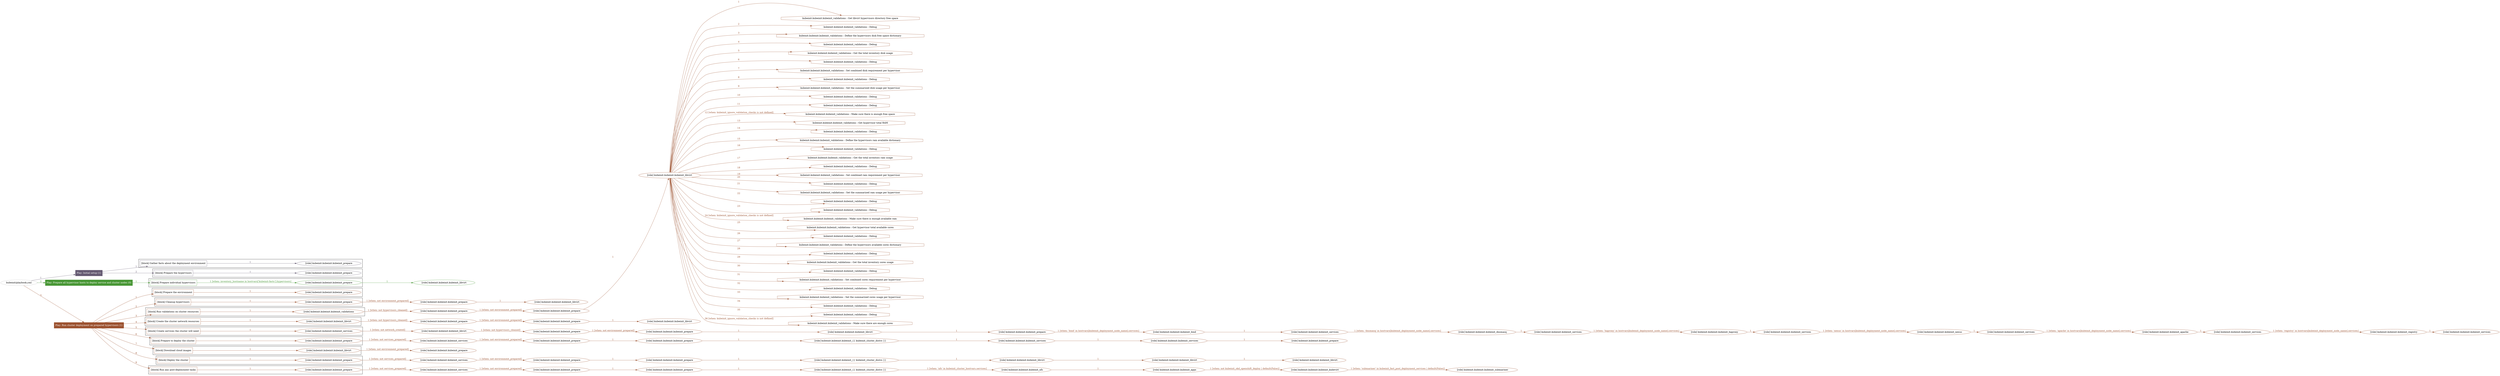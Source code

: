 digraph {
	graph [concentrate=true ordering=in rankdir=LR ratio=fill]
	edge [esep=5 sep=10]
	"kubeinit/playbook.yml" [id=root_node style=dotted]
	play_06cb0655 [label="Play: Initial setup (1)" color="#655a72" fontcolor="#ffffff" id=play_06cb0655 shape=box style=filled tooltip=localhost]
	"kubeinit/playbook.yml" -> play_06cb0655 [label="1 " color="#655a72" fontcolor="#655a72" id=edge_abfb7c88 labeltooltip="1 " tooltip="1 "]
	subgraph "kubeinit.kubeinit.kubeinit_prepare" {
		role_b481132d [label="[role] kubeinit.kubeinit.kubeinit_prepare" color="#655a72" id=role_b481132d tooltip="kubeinit.kubeinit.kubeinit_prepare"]
	}
	subgraph "kubeinit.kubeinit.kubeinit_prepare" {
		role_2afbd45f [label="[role] kubeinit.kubeinit.kubeinit_prepare" color="#655a72" id=role_2afbd45f tooltip="kubeinit.kubeinit.kubeinit_prepare"]
	}
	subgraph "Play: Initial setup (1)" {
		play_06cb0655 -> block_8814b7db [label=1 color="#655a72" fontcolor="#655a72" id=edge_dce7ced7 labeltooltip=1 tooltip=1]
		subgraph cluster_block_8814b7db {
			block_8814b7db [label="[block] Gather facts about the deployment environment" color="#655a72" id=block_8814b7db labeltooltip="Gather facts about the deployment environment" shape=box tooltip="Gather facts about the deployment environment"]
			block_8814b7db -> role_b481132d [label="1 " color="#655a72" fontcolor="#655a72" id=edge_84c3a1de labeltooltip="1 " tooltip="1 "]
		}
		play_06cb0655 -> block_f11f1587 [label=2 color="#655a72" fontcolor="#655a72" id=edge_5b2a67dd labeltooltip=2 tooltip=2]
		subgraph cluster_block_f11f1587 {
			block_f11f1587 [label="[block] Prepare the hypervisors" color="#655a72" id=block_f11f1587 labeltooltip="Prepare the hypervisors" shape=box tooltip="Prepare the hypervisors"]
			block_f11f1587 -> role_2afbd45f [label="1 " color="#655a72" fontcolor="#655a72" id=edge_c6b62986 labeltooltip="1 " tooltip="1 "]
		}
	}
	play_20852b37 [label="Play: Prepare all hypervisor hosts to deploy service and cluster nodes (0)" color="#489735" fontcolor="#ffffff" id=play_20852b37 shape=box style=filled tooltip="Play: Prepare all hypervisor hosts to deploy service and cluster nodes (0)"]
	"kubeinit/playbook.yml" -> play_20852b37 [label="2 " color="#489735" fontcolor="#489735" id=edge_76e80d58 labeltooltip="2 " tooltip="2 "]
	subgraph "kubeinit.kubeinit.kubeinit_libvirt" {
		role_3942d09e [label="[role] kubeinit.kubeinit.kubeinit_libvirt" color="#489735" id=role_3942d09e tooltip="kubeinit.kubeinit.kubeinit_libvirt"]
	}
	subgraph "kubeinit.kubeinit.kubeinit_prepare" {
		role_46132ed0 [label="[role] kubeinit.kubeinit.kubeinit_prepare" color="#489735" id=role_46132ed0 tooltip="kubeinit.kubeinit.kubeinit_prepare"]
		role_46132ed0 -> role_3942d09e [label="1 " color="#489735" fontcolor="#489735" id=edge_a2dd8644 labeltooltip="1 " tooltip="1 "]
	}
	subgraph "Play: Prepare all hypervisor hosts to deploy service and cluster nodes (0)" {
		play_20852b37 -> block_4e51b026 [label=1 color="#489735" fontcolor="#489735" id=edge_939beace labeltooltip=1 tooltip=1]
		subgraph cluster_block_4e51b026 {
			block_4e51b026 [label="[block] Prepare individual hypervisors" color="#489735" id=block_4e51b026 labeltooltip="Prepare individual hypervisors" shape=box tooltip="Prepare individual hypervisors"]
			block_4e51b026 -> role_46132ed0 [label="1 [when: inventory_hostname in hostvars['kubeinit-facts'].hypervisors]" color="#489735" fontcolor="#489735" id=edge_3cd3c00f labeltooltip="1 [when: inventory_hostname in hostvars['kubeinit-facts'].hypervisors]" tooltip="1 [when: inventory_hostname in hostvars['kubeinit-facts'].hypervisors]"]
		}
	}
	play_3168dd4a [label="Play: Run cluster deployment on prepared hypervisors (1)" color="#9c5230" fontcolor="#ffffff" id=play_3168dd4a shape=box style=filled tooltip=localhost]
	"kubeinit/playbook.yml" -> play_3168dd4a [label="3 " color="#9c5230" fontcolor="#9c5230" id=edge_352399ad labeltooltip="3 " tooltip="3 "]
	subgraph "kubeinit.kubeinit.kubeinit_prepare" {
		role_4e723cf4 [label="[role] kubeinit.kubeinit.kubeinit_prepare" color="#9c5230" id=role_4e723cf4 tooltip="kubeinit.kubeinit.kubeinit_prepare"]
	}
	subgraph "kubeinit.kubeinit.kubeinit_libvirt" {
		role_977a66a5 [label="[role] kubeinit.kubeinit.kubeinit_libvirt" color="#9c5230" id=role_977a66a5 tooltip="kubeinit.kubeinit.kubeinit_libvirt"]
	}
	subgraph "kubeinit.kubeinit.kubeinit_prepare" {
		role_f87390e6 [label="[role] kubeinit.kubeinit.kubeinit_prepare" color="#9c5230" id=role_f87390e6 tooltip="kubeinit.kubeinit.kubeinit_prepare"]
		role_f87390e6 -> role_977a66a5 [label="1 " color="#9c5230" fontcolor="#9c5230" id=edge_06575a8e labeltooltip="1 " tooltip="1 "]
	}
	subgraph "kubeinit.kubeinit.kubeinit_prepare" {
		role_55be77eb [label="[role] kubeinit.kubeinit.kubeinit_prepare" color="#9c5230" id=role_55be77eb tooltip="kubeinit.kubeinit.kubeinit_prepare"]
		role_55be77eb -> role_f87390e6 [label="1 [when: not environment_prepared]" color="#9c5230" fontcolor="#9c5230" id=edge_322aaf2e labeltooltip="1 [when: not environment_prepared]" tooltip="1 [when: not environment_prepared]"]
	}
	subgraph "kubeinit.kubeinit.kubeinit_libvirt" {
		role_d23049df [label="[role] kubeinit.kubeinit.kubeinit_libvirt" color="#9c5230" id=role_d23049df tooltip="kubeinit.kubeinit.kubeinit_libvirt"]
		task_dcf161bb [label="kubeinit.kubeinit.kubeinit_validations : Get libvirt hypervisors directory free space" color="#9c5230" id=task_dcf161bb shape=octagon tooltip="kubeinit.kubeinit.kubeinit_validations : Get libvirt hypervisors directory free space"]
		role_d23049df -> task_dcf161bb [label="1 " color="#9c5230" fontcolor="#9c5230" id=edge_b524cac2 labeltooltip="1 " tooltip="1 "]
		task_21e9766e [label="kubeinit.kubeinit.kubeinit_validations : Debug" color="#9c5230" id=task_21e9766e shape=octagon tooltip="kubeinit.kubeinit.kubeinit_validations : Debug"]
		role_d23049df -> task_21e9766e [label="2 " color="#9c5230" fontcolor="#9c5230" id=edge_a5c5672c labeltooltip="2 " tooltip="2 "]
		task_3350248a [label="kubeinit.kubeinit.kubeinit_validations : Define the hypervisors disk free space dictionary" color="#9c5230" id=task_3350248a shape=octagon tooltip="kubeinit.kubeinit.kubeinit_validations : Define the hypervisors disk free space dictionary"]
		role_d23049df -> task_3350248a [label="3 " color="#9c5230" fontcolor="#9c5230" id=edge_24615e4d labeltooltip="3 " tooltip="3 "]
		task_fca10291 [label="kubeinit.kubeinit.kubeinit_validations : Debug" color="#9c5230" id=task_fca10291 shape=octagon tooltip="kubeinit.kubeinit.kubeinit_validations : Debug"]
		role_d23049df -> task_fca10291 [label="4 " color="#9c5230" fontcolor="#9c5230" id=edge_063dbb03 labeltooltip="4 " tooltip="4 "]
		task_b97502cc [label="kubeinit.kubeinit.kubeinit_validations : Get the total inventory disk usage" color="#9c5230" id=task_b97502cc shape=octagon tooltip="kubeinit.kubeinit.kubeinit_validations : Get the total inventory disk usage"]
		role_d23049df -> task_b97502cc [label="5 " color="#9c5230" fontcolor="#9c5230" id=edge_675bf185 labeltooltip="5 " tooltip="5 "]
		task_6956f736 [label="kubeinit.kubeinit.kubeinit_validations : Debug" color="#9c5230" id=task_6956f736 shape=octagon tooltip="kubeinit.kubeinit.kubeinit_validations : Debug"]
		role_d23049df -> task_6956f736 [label="6 " color="#9c5230" fontcolor="#9c5230" id=edge_de22ba5e labeltooltip="6 " tooltip="6 "]
		task_89949f09 [label="kubeinit.kubeinit.kubeinit_validations : Set combined disk requirement per hypervisor" color="#9c5230" id=task_89949f09 shape=octagon tooltip="kubeinit.kubeinit.kubeinit_validations : Set combined disk requirement per hypervisor"]
		role_d23049df -> task_89949f09 [label="7 " color="#9c5230" fontcolor="#9c5230" id=edge_710ba89e labeltooltip="7 " tooltip="7 "]
		task_4ad01b54 [label="kubeinit.kubeinit.kubeinit_validations : Debug" color="#9c5230" id=task_4ad01b54 shape=octagon tooltip="kubeinit.kubeinit.kubeinit_validations : Debug"]
		role_d23049df -> task_4ad01b54 [label="8 " color="#9c5230" fontcolor="#9c5230" id=edge_5ba9a28d labeltooltip="8 " tooltip="8 "]
		task_95b3adee [label="kubeinit.kubeinit.kubeinit_validations : Set the summarized disk usage per hypervisor" color="#9c5230" id=task_95b3adee shape=octagon tooltip="kubeinit.kubeinit.kubeinit_validations : Set the summarized disk usage per hypervisor"]
		role_d23049df -> task_95b3adee [label="9 " color="#9c5230" fontcolor="#9c5230" id=edge_35a04e0b labeltooltip="9 " tooltip="9 "]
		task_a29d4cf3 [label="kubeinit.kubeinit.kubeinit_validations : Debug" color="#9c5230" id=task_a29d4cf3 shape=octagon tooltip="kubeinit.kubeinit.kubeinit_validations : Debug"]
		role_d23049df -> task_a29d4cf3 [label="10 " color="#9c5230" fontcolor="#9c5230" id=edge_fe061e79 labeltooltip="10 " tooltip="10 "]
		task_d31de974 [label="kubeinit.kubeinit.kubeinit_validations : Debug" color="#9c5230" id=task_d31de974 shape=octagon tooltip="kubeinit.kubeinit.kubeinit_validations : Debug"]
		role_d23049df -> task_d31de974 [label="11 " color="#9c5230" fontcolor="#9c5230" id=edge_d7a2f230 labeltooltip="11 " tooltip="11 "]
		task_4dcc8780 [label="kubeinit.kubeinit.kubeinit_validations : Make sure there is enough free space" color="#9c5230" id=task_4dcc8780 shape=octagon tooltip="kubeinit.kubeinit.kubeinit_validations : Make sure there is enough free space"]
		role_d23049df -> task_4dcc8780 [label="12 [when: kubeinit_ignore_validation_checks is not defined]" color="#9c5230" fontcolor="#9c5230" id=edge_c2340432 labeltooltip="12 [when: kubeinit_ignore_validation_checks is not defined]" tooltip="12 [when: kubeinit_ignore_validation_checks is not defined]"]
		task_2a6f581a [label="kubeinit.kubeinit.kubeinit_validations : Get hypervisor total RAM" color="#9c5230" id=task_2a6f581a shape=octagon tooltip="kubeinit.kubeinit.kubeinit_validations : Get hypervisor total RAM"]
		role_d23049df -> task_2a6f581a [label="13 " color="#9c5230" fontcolor="#9c5230" id=edge_b706750c labeltooltip="13 " tooltip="13 "]
		task_1d2697f2 [label="kubeinit.kubeinit.kubeinit_validations : Debug" color="#9c5230" id=task_1d2697f2 shape=octagon tooltip="kubeinit.kubeinit.kubeinit_validations : Debug"]
		role_d23049df -> task_1d2697f2 [label="14 " color="#9c5230" fontcolor="#9c5230" id=edge_5c97d2cb labeltooltip="14 " tooltip="14 "]
		task_de86ca05 [label="kubeinit.kubeinit.kubeinit_validations : Define the hypervisors ram available dictionary" color="#9c5230" id=task_de86ca05 shape=octagon tooltip="kubeinit.kubeinit.kubeinit_validations : Define the hypervisors ram available dictionary"]
		role_d23049df -> task_de86ca05 [label="15 " color="#9c5230" fontcolor="#9c5230" id=edge_87ce6cfd labeltooltip="15 " tooltip="15 "]
		task_23bce919 [label="kubeinit.kubeinit.kubeinit_validations : Debug" color="#9c5230" id=task_23bce919 shape=octagon tooltip="kubeinit.kubeinit.kubeinit_validations : Debug"]
		role_d23049df -> task_23bce919 [label="16 " color="#9c5230" fontcolor="#9c5230" id=edge_e4a1349d labeltooltip="16 " tooltip="16 "]
		task_f71584ee [label="kubeinit.kubeinit.kubeinit_validations : Get the total inventory ram usage" color="#9c5230" id=task_f71584ee shape=octagon tooltip="kubeinit.kubeinit.kubeinit_validations : Get the total inventory ram usage"]
		role_d23049df -> task_f71584ee [label="17 " color="#9c5230" fontcolor="#9c5230" id=edge_bf930425 labeltooltip="17 " tooltip="17 "]
		task_0d7a10b3 [label="kubeinit.kubeinit.kubeinit_validations : Debug" color="#9c5230" id=task_0d7a10b3 shape=octagon tooltip="kubeinit.kubeinit.kubeinit_validations : Debug"]
		role_d23049df -> task_0d7a10b3 [label="18 " color="#9c5230" fontcolor="#9c5230" id=edge_34aa3355 labeltooltip="18 " tooltip="18 "]
		task_2c04d13a [label="kubeinit.kubeinit.kubeinit_validations : Set combined ram requirement per hypervisor" color="#9c5230" id=task_2c04d13a shape=octagon tooltip="kubeinit.kubeinit.kubeinit_validations : Set combined ram requirement per hypervisor"]
		role_d23049df -> task_2c04d13a [label="19 " color="#9c5230" fontcolor="#9c5230" id=edge_60bb96ab labeltooltip="19 " tooltip="19 "]
		task_ffa1e860 [label="kubeinit.kubeinit.kubeinit_validations : Debug" color="#9c5230" id=task_ffa1e860 shape=octagon tooltip="kubeinit.kubeinit.kubeinit_validations : Debug"]
		role_d23049df -> task_ffa1e860 [label="20 " color="#9c5230" fontcolor="#9c5230" id=edge_8ec92d87 labeltooltip="20 " tooltip="20 "]
		task_88126bd4 [label="kubeinit.kubeinit.kubeinit_validations : Set the summarized ram usage per hypervisor" color="#9c5230" id=task_88126bd4 shape=octagon tooltip="kubeinit.kubeinit.kubeinit_validations : Set the summarized ram usage per hypervisor"]
		role_d23049df -> task_88126bd4 [label="21 " color="#9c5230" fontcolor="#9c5230" id=edge_c62fc46e labeltooltip="21 " tooltip="21 "]
		task_9620d921 [label="kubeinit.kubeinit.kubeinit_validations : Debug" color="#9c5230" id=task_9620d921 shape=octagon tooltip="kubeinit.kubeinit.kubeinit_validations : Debug"]
		role_d23049df -> task_9620d921 [label="22 " color="#9c5230" fontcolor="#9c5230" id=edge_b7c76479 labeltooltip="22 " tooltip="22 "]
		task_f6270268 [label="kubeinit.kubeinit.kubeinit_validations : Debug" color="#9c5230" id=task_f6270268 shape=octagon tooltip="kubeinit.kubeinit.kubeinit_validations : Debug"]
		role_d23049df -> task_f6270268 [label="23 " color="#9c5230" fontcolor="#9c5230" id=edge_a7c0e5a9 labeltooltip="23 " tooltip="23 "]
		task_3dba0977 [label="kubeinit.kubeinit.kubeinit_validations : Make sure there is enough available ram" color="#9c5230" id=task_3dba0977 shape=octagon tooltip="kubeinit.kubeinit.kubeinit_validations : Make sure there is enough available ram"]
		role_d23049df -> task_3dba0977 [label="24 [when: kubeinit_ignore_validation_checks is not defined]" color="#9c5230" fontcolor="#9c5230" id=edge_cce17f60 labeltooltip="24 [when: kubeinit_ignore_validation_checks is not defined]" tooltip="24 [when: kubeinit_ignore_validation_checks is not defined]"]
		task_67c89c0e [label="kubeinit.kubeinit.kubeinit_validations : Get hypervisor total available cores" color="#9c5230" id=task_67c89c0e shape=octagon tooltip="kubeinit.kubeinit.kubeinit_validations : Get hypervisor total available cores"]
		role_d23049df -> task_67c89c0e [label="25 " color="#9c5230" fontcolor="#9c5230" id=edge_219fef15 labeltooltip="25 " tooltip="25 "]
		task_9e56fd2d [label="kubeinit.kubeinit.kubeinit_validations : Debug" color="#9c5230" id=task_9e56fd2d shape=octagon tooltip="kubeinit.kubeinit.kubeinit_validations : Debug"]
		role_d23049df -> task_9e56fd2d [label="26 " color="#9c5230" fontcolor="#9c5230" id=edge_619f0a9e labeltooltip="26 " tooltip="26 "]
		task_d9f50d62 [label="kubeinit.kubeinit.kubeinit_validations : Define the hypervisors available cores dictionary" color="#9c5230" id=task_d9f50d62 shape=octagon tooltip="kubeinit.kubeinit.kubeinit_validations : Define the hypervisors available cores dictionary"]
		role_d23049df -> task_d9f50d62 [label="27 " color="#9c5230" fontcolor="#9c5230" id=edge_e3792b28 labeltooltip="27 " tooltip="27 "]
		task_6039f83f [label="kubeinit.kubeinit.kubeinit_validations : Debug" color="#9c5230" id=task_6039f83f shape=octagon tooltip="kubeinit.kubeinit.kubeinit_validations : Debug"]
		role_d23049df -> task_6039f83f [label="28 " color="#9c5230" fontcolor="#9c5230" id=edge_247cd515 labeltooltip="28 " tooltip="28 "]
		task_5bb58653 [label="kubeinit.kubeinit.kubeinit_validations : Get the total inventory cores usage" color="#9c5230" id=task_5bb58653 shape=octagon tooltip="kubeinit.kubeinit.kubeinit_validations : Get the total inventory cores usage"]
		role_d23049df -> task_5bb58653 [label="29 " color="#9c5230" fontcolor="#9c5230" id=edge_e8067d31 labeltooltip="29 " tooltip="29 "]
		task_d2dc3a6e [label="kubeinit.kubeinit.kubeinit_validations : Debug" color="#9c5230" id=task_d2dc3a6e shape=octagon tooltip="kubeinit.kubeinit.kubeinit_validations : Debug"]
		role_d23049df -> task_d2dc3a6e [label="30 " color="#9c5230" fontcolor="#9c5230" id=edge_94c4f174 labeltooltip="30 " tooltip="30 "]
		task_08836ee5 [label="kubeinit.kubeinit.kubeinit_validations : Set combined cores requirement per hypervisor" color="#9c5230" id=task_08836ee5 shape=octagon tooltip="kubeinit.kubeinit.kubeinit_validations : Set combined cores requirement per hypervisor"]
		role_d23049df -> task_08836ee5 [label="31 " color="#9c5230" fontcolor="#9c5230" id=edge_a4b935b1 labeltooltip="31 " tooltip="31 "]
		task_d18800ab [label="kubeinit.kubeinit.kubeinit_validations : Debug" color="#9c5230" id=task_d18800ab shape=octagon tooltip="kubeinit.kubeinit.kubeinit_validations : Debug"]
		role_d23049df -> task_d18800ab [label="32 " color="#9c5230" fontcolor="#9c5230" id=edge_f0ff7008 labeltooltip="32 " tooltip="32 "]
		task_bc43d0be [label="kubeinit.kubeinit.kubeinit_validations : Set the summarized cores usage per hypervisor" color="#9c5230" id=task_bc43d0be shape=octagon tooltip="kubeinit.kubeinit.kubeinit_validations : Set the summarized cores usage per hypervisor"]
		role_d23049df -> task_bc43d0be [label="33 " color="#9c5230" fontcolor="#9c5230" id=edge_cfa7a81a labeltooltip="33 " tooltip="33 "]
		task_802f2b50 [label="kubeinit.kubeinit.kubeinit_validations : Debug" color="#9c5230" id=task_802f2b50 shape=octagon tooltip="kubeinit.kubeinit.kubeinit_validations : Debug"]
		role_d23049df -> task_802f2b50 [label="34 " color="#9c5230" fontcolor="#9c5230" id=edge_3e57c225 labeltooltip="34 " tooltip="34 "]
		task_a1d2c43f [label="kubeinit.kubeinit.kubeinit_validations : Debug" color="#9c5230" id=task_a1d2c43f shape=octagon tooltip="kubeinit.kubeinit.kubeinit_validations : Debug"]
		role_d23049df -> task_a1d2c43f [label="35 " color="#9c5230" fontcolor="#9c5230" id=edge_59c88b39 labeltooltip="35 " tooltip="35 "]
		task_cee2a171 [label="kubeinit.kubeinit.kubeinit_validations : Make sure there are enough cores" color="#9c5230" id=task_cee2a171 shape=octagon tooltip="kubeinit.kubeinit.kubeinit_validations : Make sure there are enough cores"]
		role_d23049df -> task_cee2a171 [label="36 [when: kubeinit_ignore_validation_checks is not defined]" color="#9c5230" fontcolor="#9c5230" id=edge_60ff037c labeltooltip="36 [when: kubeinit_ignore_validation_checks is not defined]" tooltip="36 [when: kubeinit_ignore_validation_checks is not defined]"]
	}
	subgraph "kubeinit.kubeinit.kubeinit_prepare" {
		role_3fb4d1a4 [label="[role] kubeinit.kubeinit.kubeinit_prepare" color="#9c5230" id=role_3fb4d1a4 tooltip="kubeinit.kubeinit.kubeinit_prepare"]
		role_3fb4d1a4 -> role_d23049df [label="1 " color="#9c5230" fontcolor="#9c5230" id=edge_cfb98bde labeltooltip="1 " tooltip="1 "]
	}
	subgraph "kubeinit.kubeinit.kubeinit_prepare" {
		role_fff46bf7 [label="[role] kubeinit.kubeinit.kubeinit_prepare" color="#9c5230" id=role_fff46bf7 tooltip="kubeinit.kubeinit.kubeinit_prepare"]
		role_fff46bf7 -> role_3fb4d1a4 [label="1 [when: not environment_prepared]" color="#9c5230" fontcolor="#9c5230" id=edge_d8fe5dda labeltooltip="1 [when: not environment_prepared]" tooltip="1 [when: not environment_prepared]"]
	}
	subgraph "kubeinit.kubeinit.kubeinit_validations" {
		role_1f2dcf14 [label="[role] kubeinit.kubeinit.kubeinit_validations" color="#9c5230" id=role_1f2dcf14 tooltip="kubeinit.kubeinit.kubeinit_validations"]
		role_1f2dcf14 -> role_fff46bf7 [label="1 [when: not hypervisors_cleaned]" color="#9c5230" fontcolor="#9c5230" id=edge_9998a08d labeltooltip="1 [when: not hypervisors_cleaned]" tooltip="1 [when: not hypervisors_cleaned]"]
	}
	subgraph "kubeinit.kubeinit.kubeinit_libvirt" {
		role_03dfbd75 [label="[role] kubeinit.kubeinit.kubeinit_libvirt" color="#9c5230" id=role_03dfbd75 tooltip="kubeinit.kubeinit.kubeinit_libvirt"]
	}
	subgraph "kubeinit.kubeinit.kubeinit_prepare" {
		role_b5da3ec0 [label="[role] kubeinit.kubeinit.kubeinit_prepare" color="#9c5230" id=role_b5da3ec0 tooltip="kubeinit.kubeinit.kubeinit_prepare"]
		role_b5da3ec0 -> role_03dfbd75 [label="1 " color="#9c5230" fontcolor="#9c5230" id=edge_cbb12d16 labeltooltip="1 " tooltip="1 "]
	}
	subgraph "kubeinit.kubeinit.kubeinit_prepare" {
		role_6a9066c7 [label="[role] kubeinit.kubeinit.kubeinit_prepare" color="#9c5230" id=role_6a9066c7 tooltip="kubeinit.kubeinit.kubeinit_prepare"]
		role_6a9066c7 -> role_b5da3ec0 [label="1 [when: not environment_prepared]" color="#9c5230" fontcolor="#9c5230" id=edge_5b89ee66 labeltooltip="1 [when: not environment_prepared]" tooltip="1 [when: not environment_prepared]"]
	}
	subgraph "kubeinit.kubeinit.kubeinit_libvirt" {
		role_62c261a6 [label="[role] kubeinit.kubeinit.kubeinit_libvirt" color="#9c5230" id=role_62c261a6 tooltip="kubeinit.kubeinit.kubeinit_libvirt"]
		role_62c261a6 -> role_6a9066c7 [label="1 [when: not hypervisors_cleaned]" color="#9c5230" fontcolor="#9c5230" id=edge_49592b71 labeltooltip="1 [when: not hypervisors_cleaned]" tooltip="1 [when: not hypervisors_cleaned]"]
	}
	subgraph "kubeinit.kubeinit.kubeinit_services" {
		role_3b1ef399 [label="[role] kubeinit.kubeinit.kubeinit_services" color="#9c5230" id=role_3b1ef399 tooltip="kubeinit.kubeinit.kubeinit_services"]
	}
	subgraph "kubeinit.kubeinit.kubeinit_registry" {
		role_a2981e2a [label="[role] kubeinit.kubeinit.kubeinit_registry" color="#9c5230" id=role_a2981e2a tooltip="kubeinit.kubeinit.kubeinit_registry"]
		role_a2981e2a -> role_3b1ef399 [label="1 " color="#9c5230" fontcolor="#9c5230" id=edge_80baf1a3 labeltooltip="1 " tooltip="1 "]
	}
	subgraph "kubeinit.kubeinit.kubeinit_services" {
		role_d974b900 [label="[role] kubeinit.kubeinit.kubeinit_services" color="#9c5230" id=role_d974b900 tooltip="kubeinit.kubeinit.kubeinit_services"]
		role_d974b900 -> role_a2981e2a [label="1 [when: 'registry' in hostvars[kubeinit_deployment_node_name].services]" color="#9c5230" fontcolor="#9c5230" id=edge_e1e27349 labeltooltip="1 [when: 'registry' in hostvars[kubeinit_deployment_node_name].services]" tooltip="1 [when: 'registry' in hostvars[kubeinit_deployment_node_name].services]"]
	}
	subgraph "kubeinit.kubeinit.kubeinit_apache" {
		role_67227eb7 [label="[role] kubeinit.kubeinit.kubeinit_apache" color="#9c5230" id=role_67227eb7 tooltip="kubeinit.kubeinit.kubeinit_apache"]
		role_67227eb7 -> role_d974b900 [label="1 " color="#9c5230" fontcolor="#9c5230" id=edge_eb32f25d labeltooltip="1 " tooltip="1 "]
	}
	subgraph "kubeinit.kubeinit.kubeinit_services" {
		role_ed2b20ce [label="[role] kubeinit.kubeinit.kubeinit_services" color="#9c5230" id=role_ed2b20ce tooltip="kubeinit.kubeinit.kubeinit_services"]
		role_ed2b20ce -> role_67227eb7 [label="1 [when: 'apache' in hostvars[kubeinit_deployment_node_name].services]" color="#9c5230" fontcolor="#9c5230" id=edge_c49f6a5d labeltooltip="1 [when: 'apache' in hostvars[kubeinit_deployment_node_name].services]" tooltip="1 [when: 'apache' in hostvars[kubeinit_deployment_node_name].services]"]
	}
	subgraph "kubeinit.kubeinit.kubeinit_nexus" {
		role_77520e13 [label="[role] kubeinit.kubeinit.kubeinit_nexus" color="#9c5230" id=role_77520e13 tooltip="kubeinit.kubeinit.kubeinit_nexus"]
		role_77520e13 -> role_ed2b20ce [label="1 " color="#9c5230" fontcolor="#9c5230" id=edge_d8785fe9 labeltooltip="1 " tooltip="1 "]
	}
	subgraph "kubeinit.kubeinit.kubeinit_services" {
		role_e2929599 [label="[role] kubeinit.kubeinit.kubeinit_services" color="#9c5230" id=role_e2929599 tooltip="kubeinit.kubeinit.kubeinit_services"]
		role_e2929599 -> role_77520e13 [label="1 [when: 'nexus' in hostvars[kubeinit_deployment_node_name].services]" color="#9c5230" fontcolor="#9c5230" id=edge_933fbf6c labeltooltip="1 [when: 'nexus' in hostvars[kubeinit_deployment_node_name].services]" tooltip="1 [when: 'nexus' in hostvars[kubeinit_deployment_node_name].services]"]
	}
	subgraph "kubeinit.kubeinit.kubeinit_haproxy" {
		role_ccdf41de [label="[role] kubeinit.kubeinit.kubeinit_haproxy" color="#9c5230" id=role_ccdf41de tooltip="kubeinit.kubeinit.kubeinit_haproxy"]
		role_ccdf41de -> role_e2929599 [label="1 " color="#9c5230" fontcolor="#9c5230" id=edge_d12b2cef labeltooltip="1 " tooltip="1 "]
	}
	subgraph "kubeinit.kubeinit.kubeinit_services" {
		role_8ab09e53 [label="[role] kubeinit.kubeinit.kubeinit_services" color="#9c5230" id=role_8ab09e53 tooltip="kubeinit.kubeinit.kubeinit_services"]
		role_8ab09e53 -> role_ccdf41de [label="1 [when: 'haproxy' in hostvars[kubeinit_deployment_node_name].services]" color="#9c5230" fontcolor="#9c5230" id=edge_dd3ccc6e labeltooltip="1 [when: 'haproxy' in hostvars[kubeinit_deployment_node_name].services]" tooltip="1 [when: 'haproxy' in hostvars[kubeinit_deployment_node_name].services]"]
	}
	subgraph "kubeinit.kubeinit.kubeinit_dnsmasq" {
		role_5fa581db [label="[role] kubeinit.kubeinit.kubeinit_dnsmasq" color="#9c5230" id=role_5fa581db tooltip="kubeinit.kubeinit.kubeinit_dnsmasq"]
		role_5fa581db -> role_8ab09e53 [label="1 " color="#9c5230" fontcolor="#9c5230" id=edge_e596de7f labeltooltip="1 " tooltip="1 "]
	}
	subgraph "kubeinit.kubeinit.kubeinit_services" {
		role_dc8696d3 [label="[role] kubeinit.kubeinit.kubeinit_services" color="#9c5230" id=role_dc8696d3 tooltip="kubeinit.kubeinit.kubeinit_services"]
		role_dc8696d3 -> role_5fa581db [label="1 [when: 'dnsmasq' in hostvars[kubeinit_deployment_node_name].services]" color="#9c5230" fontcolor="#9c5230" id=edge_978fbd76 labeltooltip="1 [when: 'dnsmasq' in hostvars[kubeinit_deployment_node_name].services]" tooltip="1 [when: 'dnsmasq' in hostvars[kubeinit_deployment_node_name].services]"]
	}
	subgraph "kubeinit.kubeinit.kubeinit_bind" {
		role_c2fabf8b [label="[role] kubeinit.kubeinit.kubeinit_bind" color="#9c5230" id=role_c2fabf8b tooltip="kubeinit.kubeinit.kubeinit_bind"]
		role_c2fabf8b -> role_dc8696d3 [label="1 " color="#9c5230" fontcolor="#9c5230" id=edge_4633446d labeltooltip="1 " tooltip="1 "]
	}
	subgraph "kubeinit.kubeinit.kubeinit_prepare" {
		role_5eda69d6 [label="[role] kubeinit.kubeinit.kubeinit_prepare" color="#9c5230" id=role_5eda69d6 tooltip="kubeinit.kubeinit.kubeinit_prepare"]
		role_5eda69d6 -> role_c2fabf8b [label="1 [when: 'bind' in hostvars[kubeinit_deployment_node_name].services]" color="#9c5230" fontcolor="#9c5230" id=edge_28a84681 labeltooltip="1 [when: 'bind' in hostvars[kubeinit_deployment_node_name].services]" tooltip="1 [when: 'bind' in hostvars[kubeinit_deployment_node_name].services]"]
	}
	subgraph "kubeinit.kubeinit.kubeinit_libvirt" {
		role_df24d996 [label="[role] kubeinit.kubeinit.kubeinit_libvirt" color="#9c5230" id=role_df24d996 tooltip="kubeinit.kubeinit.kubeinit_libvirt"]
		role_df24d996 -> role_5eda69d6 [label="1 " color="#9c5230" fontcolor="#9c5230" id=edge_e1b1b894 labeltooltip="1 " tooltip="1 "]
	}
	subgraph "kubeinit.kubeinit.kubeinit_prepare" {
		role_46aff5ed [label="[role] kubeinit.kubeinit.kubeinit_prepare" color="#9c5230" id=role_46aff5ed tooltip="kubeinit.kubeinit.kubeinit_prepare"]
		role_46aff5ed -> role_df24d996 [label="1 " color="#9c5230" fontcolor="#9c5230" id=edge_cdb3ba5c labeltooltip="1 " tooltip="1 "]
	}
	subgraph "kubeinit.kubeinit.kubeinit_prepare" {
		role_08298644 [label="[role] kubeinit.kubeinit.kubeinit_prepare" color="#9c5230" id=role_08298644 tooltip="kubeinit.kubeinit.kubeinit_prepare"]
		role_08298644 -> role_46aff5ed [label="1 [when: not environment_prepared]" color="#9c5230" fontcolor="#9c5230" id=edge_19570e93 labeltooltip="1 [when: not environment_prepared]" tooltip="1 [when: not environment_prepared]"]
	}
	subgraph "kubeinit.kubeinit.kubeinit_libvirt" {
		role_1e291213 [label="[role] kubeinit.kubeinit.kubeinit_libvirt" color="#9c5230" id=role_1e291213 tooltip="kubeinit.kubeinit.kubeinit_libvirt"]
		role_1e291213 -> role_08298644 [label="1 [when: not hypervisors_cleaned]" color="#9c5230" fontcolor="#9c5230" id=edge_ed6045f6 labeltooltip="1 [when: not hypervisors_cleaned]" tooltip="1 [when: not hypervisors_cleaned]"]
	}
	subgraph "kubeinit.kubeinit.kubeinit_services" {
		role_457b73cc [label="[role] kubeinit.kubeinit.kubeinit_services" color="#9c5230" id=role_457b73cc tooltip="kubeinit.kubeinit.kubeinit_services"]
		role_457b73cc -> role_1e291213 [label="1 [when: not network_created]" color="#9c5230" fontcolor="#9c5230" id=edge_4a6c1f2d labeltooltip="1 [when: not network_created]" tooltip="1 [when: not network_created]"]
	}
	subgraph "kubeinit.kubeinit.kubeinit_prepare" {
		role_b19f151e [label="[role] kubeinit.kubeinit.kubeinit_prepare" color="#9c5230" id=role_b19f151e tooltip="kubeinit.kubeinit.kubeinit_prepare"]
	}
	subgraph "kubeinit.kubeinit.kubeinit_services" {
		role_f2eb854f [label="[role] kubeinit.kubeinit.kubeinit_services" color="#9c5230" id=role_f2eb854f tooltip="kubeinit.kubeinit.kubeinit_services"]
		role_f2eb854f -> role_b19f151e [label="1 " color="#9c5230" fontcolor="#9c5230" id=edge_d475a754 labeltooltip="1 " tooltip="1 "]
	}
	subgraph "kubeinit.kubeinit.kubeinit_services" {
		role_86f2f14b [label="[role] kubeinit.kubeinit.kubeinit_services" color="#9c5230" id=role_86f2f14b tooltip="kubeinit.kubeinit.kubeinit_services"]
		role_86f2f14b -> role_f2eb854f [label="1 " color="#9c5230" fontcolor="#9c5230" id=edge_e37db4eb labeltooltip="1 " tooltip="1 "]
	}
	subgraph "kubeinit.kubeinit.kubeinit_{{ kubeinit_cluster_distro }}" {
		role_96286217 [label="[role] kubeinit.kubeinit.kubeinit_{{ kubeinit_cluster_distro }}" color="#9c5230" id=role_96286217 tooltip="kubeinit.kubeinit.kubeinit_{{ kubeinit_cluster_distro }}"]
		role_96286217 -> role_86f2f14b [label="1 " color="#9c5230" fontcolor="#9c5230" id=edge_b0561564 labeltooltip="1 " tooltip="1 "]
	}
	subgraph "kubeinit.kubeinit.kubeinit_prepare" {
		role_c2226423 [label="[role] kubeinit.kubeinit.kubeinit_prepare" color="#9c5230" id=role_c2226423 tooltip="kubeinit.kubeinit.kubeinit_prepare"]
		role_c2226423 -> role_96286217 [label="1 " color="#9c5230" fontcolor="#9c5230" id=edge_d6a85d29 labeltooltip="1 " tooltip="1 "]
	}
	subgraph "kubeinit.kubeinit.kubeinit_prepare" {
		role_a59a2d8f [label="[role] kubeinit.kubeinit.kubeinit_prepare" color="#9c5230" id=role_a59a2d8f tooltip="kubeinit.kubeinit.kubeinit_prepare"]
		role_a59a2d8f -> role_c2226423 [label="1 " color="#9c5230" fontcolor="#9c5230" id=edge_2e2cea70 labeltooltip="1 " tooltip="1 "]
	}
	subgraph "kubeinit.kubeinit.kubeinit_services" {
		role_759ea79c [label="[role] kubeinit.kubeinit.kubeinit_services" color="#9c5230" id=role_759ea79c tooltip="kubeinit.kubeinit.kubeinit_services"]
		role_759ea79c -> role_a59a2d8f [label="1 [when: not environment_prepared]" color="#9c5230" fontcolor="#9c5230" id=edge_06f2f6f9 labeltooltip="1 [when: not environment_prepared]" tooltip="1 [when: not environment_prepared]"]
	}
	subgraph "kubeinit.kubeinit.kubeinit_prepare" {
		role_f8e94d42 [label="[role] kubeinit.kubeinit.kubeinit_prepare" color="#9c5230" id=role_f8e94d42 tooltip="kubeinit.kubeinit.kubeinit_prepare"]
		role_f8e94d42 -> role_759ea79c [label="1 [when: not services_prepared]" color="#9c5230" fontcolor="#9c5230" id=edge_2724aeef labeltooltip="1 [when: not services_prepared]" tooltip="1 [when: not services_prepared]"]
	}
	subgraph "kubeinit.kubeinit.kubeinit_prepare" {
		role_c030fb36 [label="[role] kubeinit.kubeinit.kubeinit_prepare" color="#9c5230" id=role_c030fb36 tooltip="kubeinit.kubeinit.kubeinit_prepare"]
	}
	subgraph "kubeinit.kubeinit.kubeinit_libvirt" {
		role_81eb8591 [label="[role] kubeinit.kubeinit.kubeinit_libvirt" color="#9c5230" id=role_81eb8591 tooltip="kubeinit.kubeinit.kubeinit_libvirt"]
		role_81eb8591 -> role_c030fb36 [label="1 [when: not environment_prepared]" color="#9c5230" fontcolor="#9c5230" id=edge_dbf41895 labeltooltip="1 [when: not environment_prepared]" tooltip="1 [when: not environment_prepared]"]
	}
	subgraph "kubeinit.kubeinit.kubeinit_libvirt" {
		role_2722170f [label="[role] kubeinit.kubeinit.kubeinit_libvirt" color="#9c5230" id=role_2722170f tooltip="kubeinit.kubeinit.kubeinit_libvirt"]
	}
	subgraph "kubeinit.kubeinit.kubeinit_libvirt" {
		role_0da8eee9 [label="[role] kubeinit.kubeinit.kubeinit_libvirt" color="#9c5230" id=role_0da8eee9 tooltip="kubeinit.kubeinit.kubeinit_libvirt"]
		role_0da8eee9 -> role_2722170f [label="1 " color="#9c5230" fontcolor="#9c5230" id=edge_27953112 labeltooltip="1 " tooltip="1 "]
	}
	subgraph "kubeinit.kubeinit.kubeinit_libvirt" {
		role_4d195f1e [label="[role] kubeinit.kubeinit.kubeinit_libvirt" color="#9c5230" id=role_4d195f1e tooltip="kubeinit.kubeinit.kubeinit_libvirt"]
		role_4d195f1e -> role_0da8eee9 [label="1 " color="#9c5230" fontcolor="#9c5230" id=edge_340a673f labeltooltip="1 " tooltip="1 "]
	}
	subgraph "kubeinit.kubeinit.kubeinit_{{ kubeinit_cluster_distro }}" {
		role_a42efe81 [label="[role] kubeinit.kubeinit.kubeinit_{{ kubeinit_cluster_distro }}" color="#9c5230" id=role_a42efe81 tooltip="kubeinit.kubeinit.kubeinit_{{ kubeinit_cluster_distro }}"]
		role_a42efe81 -> role_4d195f1e [label="1 " color="#9c5230" fontcolor="#9c5230" id=edge_11a8ec08 labeltooltip="1 " tooltip="1 "]
	}
	subgraph "kubeinit.kubeinit.kubeinit_prepare" {
		role_37d21c80 [label="[role] kubeinit.kubeinit.kubeinit_prepare" color="#9c5230" id=role_37d21c80 tooltip="kubeinit.kubeinit.kubeinit_prepare"]
		role_37d21c80 -> role_a42efe81 [label="1 " color="#9c5230" fontcolor="#9c5230" id=edge_85a8b9b6 labeltooltip="1 " tooltip="1 "]
	}
	subgraph "kubeinit.kubeinit.kubeinit_prepare" {
		role_cf1a59bd [label="[role] kubeinit.kubeinit.kubeinit_prepare" color="#9c5230" id=role_cf1a59bd tooltip="kubeinit.kubeinit.kubeinit_prepare"]
		role_cf1a59bd -> role_37d21c80 [label="1 " color="#9c5230" fontcolor="#9c5230" id=edge_ebea8311 labeltooltip="1 " tooltip="1 "]
	}
	subgraph "kubeinit.kubeinit.kubeinit_services" {
		role_e3a8323b [label="[role] kubeinit.kubeinit.kubeinit_services" color="#9c5230" id=role_e3a8323b tooltip="kubeinit.kubeinit.kubeinit_services"]
		role_e3a8323b -> role_cf1a59bd [label="1 [when: not environment_prepared]" color="#9c5230" fontcolor="#9c5230" id=edge_cbbf1661 labeltooltip="1 [when: not environment_prepared]" tooltip="1 [when: not environment_prepared]"]
	}
	subgraph "kubeinit.kubeinit.kubeinit_prepare" {
		role_ea5a8d48 [label="[role] kubeinit.kubeinit.kubeinit_prepare" color="#9c5230" id=role_ea5a8d48 tooltip="kubeinit.kubeinit.kubeinit_prepare"]
		role_ea5a8d48 -> role_e3a8323b [label="1 [when: not services_prepared]" color="#9c5230" fontcolor="#9c5230" id=edge_6c8f36e4 labeltooltip="1 [when: not services_prepared]" tooltip="1 [when: not services_prepared]"]
	}
	subgraph "kubeinit.kubeinit.kubeinit_submariner" {
		role_b9b4aec6 [label="[role] kubeinit.kubeinit.kubeinit_submariner" color="#9c5230" id=role_b9b4aec6 tooltip="kubeinit.kubeinit.kubeinit_submariner"]
	}
	subgraph "kubeinit.kubeinit.kubeinit_kubevirt" {
		role_3740d842 [label="[role] kubeinit.kubeinit.kubeinit_kubevirt" color="#9c5230" id=role_3740d842 tooltip="kubeinit.kubeinit.kubeinit_kubevirt"]
		role_3740d842 -> role_b9b4aec6 [label="1 [when: 'submariner' in kubeinit_fact_post_deployment_services | default(False)]" color="#9c5230" fontcolor="#9c5230" id=edge_53ebc7d6 labeltooltip="1 [when: 'submariner' in kubeinit_fact_post_deployment_services | default(False)]" tooltip="1 [when: 'submariner' in kubeinit_fact_post_deployment_services | default(False)]"]
	}
	subgraph "kubeinit.kubeinit.kubeinit_apps" {
		role_f48578b6 [label="[role] kubeinit.kubeinit.kubeinit_apps" color="#9c5230" id=role_f48578b6 tooltip="kubeinit.kubeinit.kubeinit_apps"]
		role_f48578b6 -> role_3740d842 [label="1 [when: not kubeinit_okd_openshift_deploy | default(False)]" color="#9c5230" fontcolor="#9c5230" id=edge_f6bb1755 labeltooltip="1 [when: not kubeinit_okd_openshift_deploy | default(False)]" tooltip="1 [when: not kubeinit_okd_openshift_deploy | default(False)]"]
	}
	subgraph "kubeinit.kubeinit.kubeinit_nfs" {
		role_ddab0dc6 [label="[role] kubeinit.kubeinit.kubeinit_nfs" color="#9c5230" id=role_ddab0dc6 tooltip="kubeinit.kubeinit.kubeinit_nfs"]
		role_ddab0dc6 -> role_f48578b6 [label="1 " color="#9c5230" fontcolor="#9c5230" id=edge_8e3e4dac labeltooltip="1 " tooltip="1 "]
	}
	subgraph "kubeinit.kubeinit.kubeinit_{{ kubeinit_cluster_distro }}" {
		role_9ac3f2f9 [label="[role] kubeinit.kubeinit.kubeinit_{{ kubeinit_cluster_distro }}" color="#9c5230" id=role_9ac3f2f9 tooltip="kubeinit.kubeinit.kubeinit_{{ kubeinit_cluster_distro }}"]
		role_9ac3f2f9 -> role_ddab0dc6 [label="1 [when: 'nfs' in kubeinit_cluster_hostvars.services]" color="#9c5230" fontcolor="#9c5230" id=edge_6da15335 labeltooltip="1 [when: 'nfs' in kubeinit_cluster_hostvars.services]" tooltip="1 [when: 'nfs' in kubeinit_cluster_hostvars.services]"]
	}
	subgraph "kubeinit.kubeinit.kubeinit_prepare" {
		role_61c6571e [label="[role] kubeinit.kubeinit.kubeinit_prepare" color="#9c5230" id=role_61c6571e tooltip="kubeinit.kubeinit.kubeinit_prepare"]
		role_61c6571e -> role_9ac3f2f9 [label="1 " color="#9c5230" fontcolor="#9c5230" id=edge_1a03029e labeltooltip="1 " tooltip="1 "]
	}
	subgraph "kubeinit.kubeinit.kubeinit_prepare" {
		role_18cd1467 [label="[role] kubeinit.kubeinit.kubeinit_prepare" color="#9c5230" id=role_18cd1467 tooltip="kubeinit.kubeinit.kubeinit_prepare"]
		role_18cd1467 -> role_61c6571e [label="1 " color="#9c5230" fontcolor="#9c5230" id=edge_520c60b1 labeltooltip="1 " tooltip="1 "]
	}
	subgraph "kubeinit.kubeinit.kubeinit_services" {
		role_b21b8a04 [label="[role] kubeinit.kubeinit.kubeinit_services" color="#9c5230" id=role_b21b8a04 tooltip="kubeinit.kubeinit.kubeinit_services"]
		role_b21b8a04 -> role_18cd1467 [label="1 [when: not environment_prepared]" color="#9c5230" fontcolor="#9c5230" id=edge_04669f5d labeltooltip="1 [when: not environment_prepared]" tooltip="1 [when: not environment_prepared]"]
	}
	subgraph "kubeinit.kubeinit.kubeinit_prepare" {
		role_d0cfb50d [label="[role] kubeinit.kubeinit.kubeinit_prepare" color="#9c5230" id=role_d0cfb50d tooltip="kubeinit.kubeinit.kubeinit_prepare"]
		role_d0cfb50d -> role_b21b8a04 [label="1 [when: not services_prepared]" color="#9c5230" fontcolor="#9c5230" id=edge_5ac95d0e labeltooltip="1 [when: not services_prepared]" tooltip="1 [when: not services_prepared]"]
	}
	subgraph "Play: Run cluster deployment on prepared hypervisors (1)" {
		play_3168dd4a -> block_077cf86a [label=1 color="#9c5230" fontcolor="#9c5230" id=edge_d63ce753 labeltooltip=1 tooltip=1]
		subgraph cluster_block_077cf86a {
			block_077cf86a [label="[block] Prepare the environment" color="#9c5230" id=block_077cf86a labeltooltip="Prepare the environment" shape=box tooltip="Prepare the environment"]
			block_077cf86a -> role_4e723cf4 [label="1 " color="#9c5230" fontcolor="#9c5230" id=edge_69aaf012 labeltooltip="1 " tooltip="1 "]
		}
		play_3168dd4a -> block_00259114 [label=2 color="#9c5230" fontcolor="#9c5230" id=edge_8f736f17 labeltooltip=2 tooltip=2]
		subgraph cluster_block_00259114 {
			block_00259114 [label="[block] Cleanup hypervisors" color="#9c5230" id=block_00259114 labeltooltip="Cleanup hypervisors" shape=box tooltip="Cleanup hypervisors"]
			block_00259114 -> role_55be77eb [label="1 " color="#9c5230" fontcolor="#9c5230" id=edge_1055f0dd labeltooltip="1 " tooltip="1 "]
		}
		play_3168dd4a -> block_a661acbe [label=3 color="#9c5230" fontcolor="#9c5230" id=edge_39892cdd labeltooltip=3 tooltip=3]
		subgraph cluster_block_a661acbe {
			block_a661acbe [label="[block] Run validations on cluster resources" color="#9c5230" id=block_a661acbe labeltooltip="Run validations on cluster resources" shape=box tooltip="Run validations on cluster resources"]
			block_a661acbe -> role_1f2dcf14 [label="1 " color="#9c5230" fontcolor="#9c5230" id=edge_d2dd8806 labeltooltip="1 " tooltip="1 "]
		}
		play_3168dd4a -> block_61e51cde [label=4 color="#9c5230" fontcolor="#9c5230" id=edge_ccd13247 labeltooltip=4 tooltip=4]
		subgraph cluster_block_61e51cde {
			block_61e51cde [label="[block] Create the cluster network resources" color="#9c5230" id=block_61e51cde labeltooltip="Create the cluster network resources" shape=box tooltip="Create the cluster network resources"]
			block_61e51cde -> role_62c261a6 [label="1 " color="#9c5230" fontcolor="#9c5230" id=edge_576fbbf8 labeltooltip="1 " tooltip="1 "]
		}
		play_3168dd4a -> block_1b39c55c [label=5 color="#9c5230" fontcolor="#9c5230" id=edge_a4f4757a labeltooltip=5 tooltip=5]
		subgraph cluster_block_1b39c55c {
			block_1b39c55c [label="[block] Create services the cluster will need" color="#9c5230" id=block_1b39c55c labeltooltip="Create services the cluster will need" shape=box tooltip="Create services the cluster will need"]
			block_1b39c55c -> role_457b73cc [label="1 " color="#9c5230" fontcolor="#9c5230" id=edge_b407030a labeltooltip="1 " tooltip="1 "]
		}
		play_3168dd4a -> block_7cb36c0f [label=6 color="#9c5230" fontcolor="#9c5230" id=edge_bb3de8dd labeltooltip=6 tooltip=6]
		subgraph cluster_block_7cb36c0f {
			block_7cb36c0f [label="[block] Prepare to deploy the cluster" color="#9c5230" id=block_7cb36c0f labeltooltip="Prepare to deploy the cluster" shape=box tooltip="Prepare to deploy the cluster"]
			block_7cb36c0f -> role_f8e94d42 [label="1 " color="#9c5230" fontcolor="#9c5230" id=edge_337dca9b labeltooltip="1 " tooltip="1 "]
		}
		play_3168dd4a -> block_e44d5e99 [label=7 color="#9c5230" fontcolor="#9c5230" id=edge_2736e7d5 labeltooltip=7 tooltip=7]
		subgraph cluster_block_e44d5e99 {
			block_e44d5e99 [label="[block] Download cloud images" color="#9c5230" id=block_e44d5e99 labeltooltip="Download cloud images" shape=box tooltip="Download cloud images"]
			block_e44d5e99 -> role_81eb8591 [label="1 " color="#9c5230" fontcolor="#9c5230" id=edge_82259340 labeltooltip="1 " tooltip="1 "]
		}
		play_3168dd4a -> block_6d68d7fe [label=8 color="#9c5230" fontcolor="#9c5230" id=edge_2b2f8ec4 labeltooltip=8 tooltip=8]
		subgraph cluster_block_6d68d7fe {
			block_6d68d7fe [label="[block] Deploy the cluster" color="#9c5230" id=block_6d68d7fe labeltooltip="Deploy the cluster" shape=box tooltip="Deploy the cluster"]
			block_6d68d7fe -> role_ea5a8d48 [label="1 " color="#9c5230" fontcolor="#9c5230" id=edge_5a178aa2 labeltooltip="1 " tooltip="1 "]
		}
		play_3168dd4a -> block_dab61419 [label=9 color="#9c5230" fontcolor="#9c5230" id=edge_617aded5 labeltooltip=9 tooltip=9]
		subgraph cluster_block_dab61419 {
			block_dab61419 [label="[block] Run any post-deployment tasks" color="#9c5230" id=block_dab61419 labeltooltip="Run any post-deployment tasks" shape=box tooltip="Run any post-deployment tasks"]
			block_dab61419 -> role_d0cfb50d [label="1 " color="#9c5230" fontcolor="#9c5230" id=edge_60be1f7e labeltooltip="1 " tooltip="1 "]
		}
	}
}
